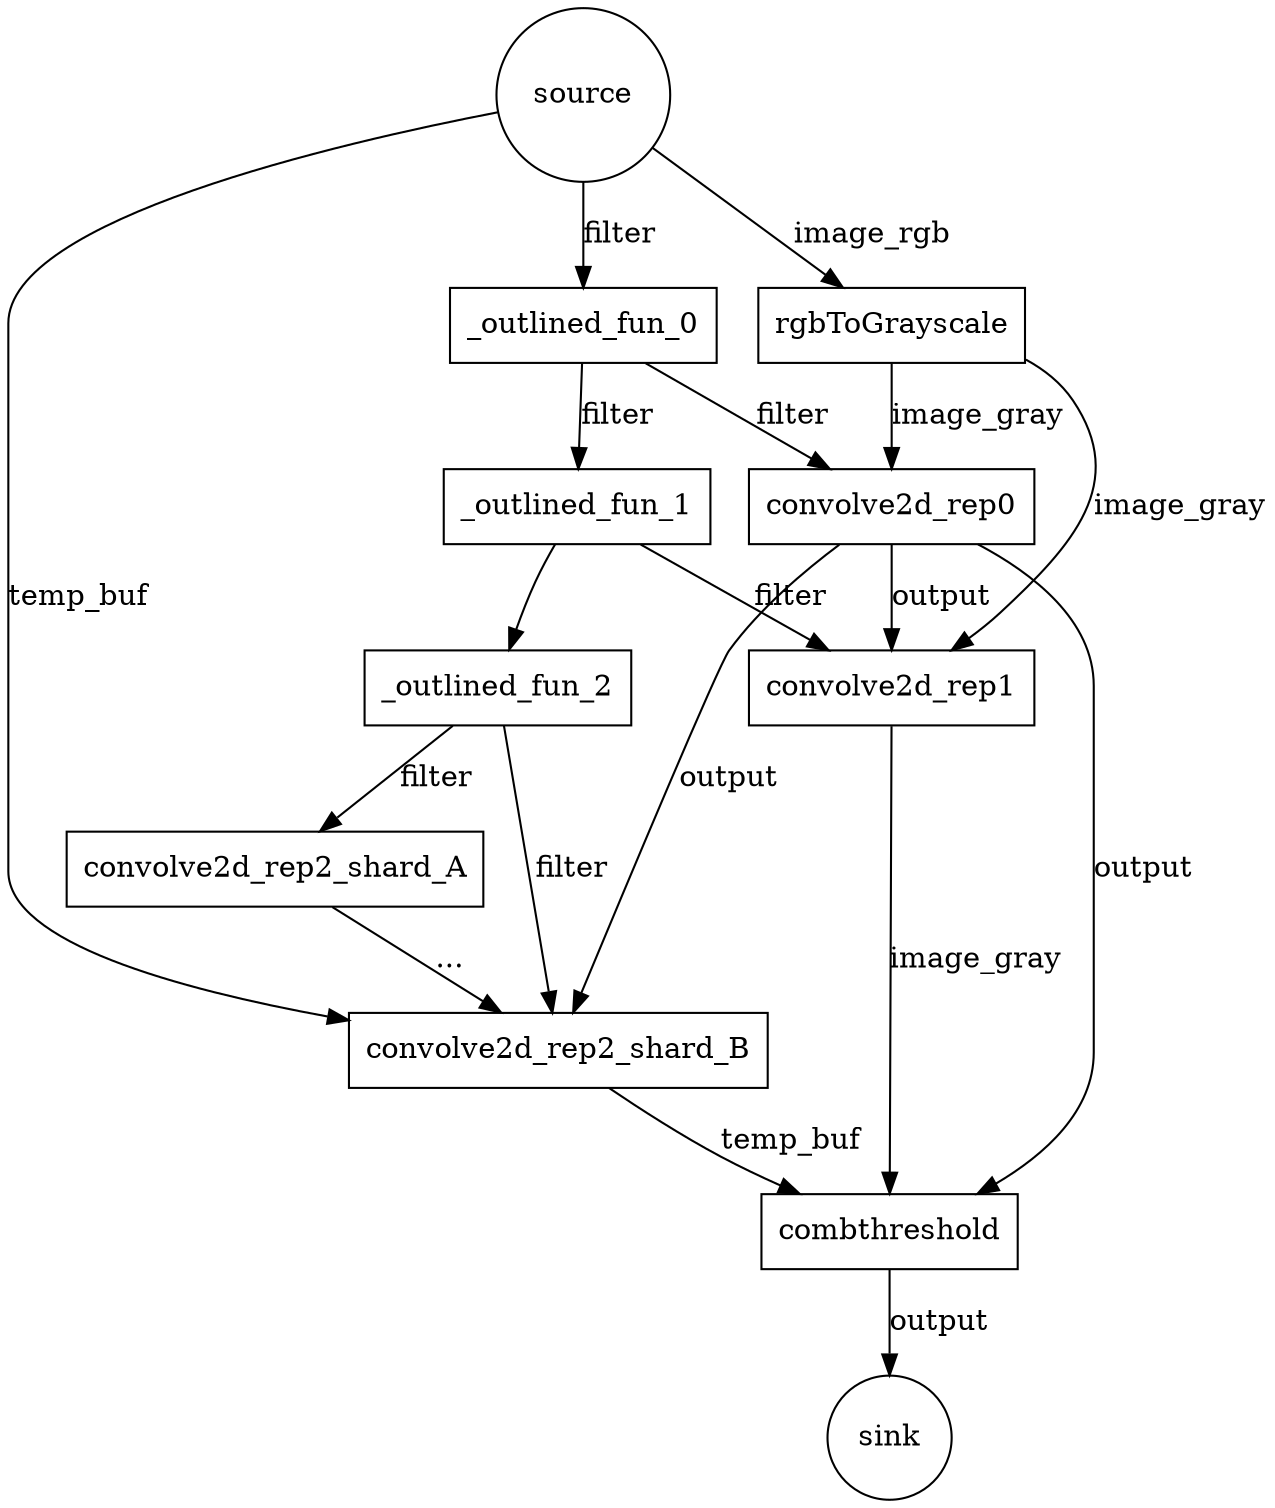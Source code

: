 digraph G {
    node [shape = rectangle;];
    source [shape = circle;];
    rgbToGrayscale;
    convolve2d_rep2_shard_A;
    convolve2d_rep2_shard_B;
    convolve2d_rep1;
    convolve2d_rep0;
    combthreshold;
    _outlined_fun_0;
    _outlined_fun_1;
    _outlined_fun_2;
    sink [shape = circle;];
    
    source -> rgbToGrayscale [label = "image_rgb";];
    rgbToGrayscale -> convolve2d_rep0 [label = "image_gray";];
    source -> _outlined_fun_0 [label = "filter";];
    _outlined_fun_0 -> _outlined_fun_1 [label = "filter";];
    _outlined_fun_1 -> _outlined_fun_2;
    _outlined_fun_0 -> convolve2d_rep0 [label = "filter";];
    convolve2d_rep0 -> convolve2d_rep1 [label = "output";];
    rgbToGrayscale -> convolve2d_rep1 [label = "image_gray";];
    _outlined_fun_1 -> convolve2d_rep1 [label = "filter";];
    _outlined_fun_2 -> convolve2d_rep2_shard_A [label = "filter";];
    _outlined_fun_2 -> convolve2d_rep2_shard_B [label = "filter";];
    source -> convolve2d_rep2_shard_B [label = "temp_buf";];
    convolve2d_rep0 -> convolve2d_rep2_shard_B [label = "output";];
    convolve2d_rep2_shard_B -> combthreshold [label = "temp_buf";];
    convolve2d_rep1 -> combthreshold [label = "image_gray";];
    convolve2d_rep0 -> combthreshold [label = "output";];
    combthreshold -> sink [label = "output";];
    convolve2d_rep2_shard_A -> convolve2d_rep2_shard_B [label = "...";];
}